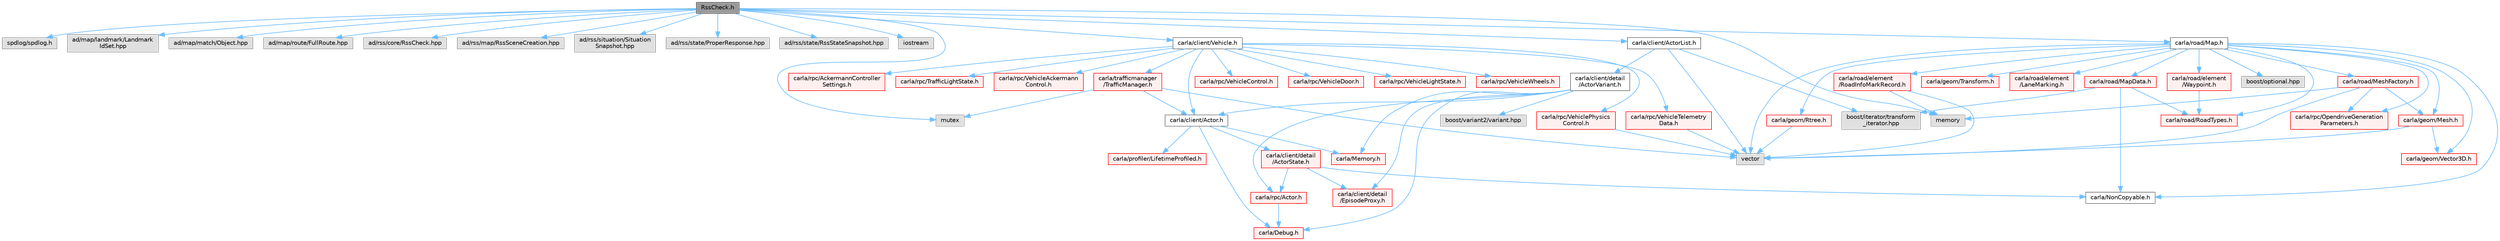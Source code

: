 digraph "RssCheck.h"
{
 // INTERACTIVE_SVG=YES
 // LATEX_PDF_SIZE
  bgcolor="transparent";
  edge [fontname=Helvetica,fontsize=10,labelfontname=Helvetica,labelfontsize=10];
  node [fontname=Helvetica,fontsize=10,shape=box,height=0.2,width=0.4];
  Node1 [id="Node000001",label="RssCheck.h",height=0.2,width=0.4,color="gray40", fillcolor="grey60", style="filled", fontcolor="black",tooltip=" "];
  Node1 -> Node2 [id="edge1_Node000001_Node000002",color="steelblue1",style="solid",tooltip=" "];
  Node2 [id="Node000002",label="spdlog/spdlog.h",height=0.2,width=0.4,color="grey60", fillcolor="#E0E0E0", style="filled",tooltip=" "];
  Node1 -> Node3 [id="edge2_Node000001_Node000003",color="steelblue1",style="solid",tooltip=" "];
  Node3 [id="Node000003",label="ad/map/landmark/Landmark\lIdSet.hpp",height=0.2,width=0.4,color="grey60", fillcolor="#E0E0E0", style="filled",tooltip=" "];
  Node1 -> Node4 [id="edge3_Node000001_Node000004",color="steelblue1",style="solid",tooltip=" "];
  Node4 [id="Node000004",label="ad/map/match/Object.hpp",height=0.2,width=0.4,color="grey60", fillcolor="#E0E0E0", style="filled",tooltip=" "];
  Node1 -> Node5 [id="edge4_Node000001_Node000005",color="steelblue1",style="solid",tooltip=" "];
  Node5 [id="Node000005",label="ad/map/route/FullRoute.hpp",height=0.2,width=0.4,color="grey60", fillcolor="#E0E0E0", style="filled",tooltip=" "];
  Node1 -> Node6 [id="edge5_Node000001_Node000006",color="steelblue1",style="solid",tooltip=" "];
  Node6 [id="Node000006",label="ad/rss/core/RssCheck.hpp",height=0.2,width=0.4,color="grey60", fillcolor="#E0E0E0", style="filled",tooltip=" "];
  Node1 -> Node7 [id="edge6_Node000001_Node000007",color="steelblue1",style="solid",tooltip=" "];
  Node7 [id="Node000007",label="ad/rss/map/RssSceneCreation.hpp",height=0.2,width=0.4,color="grey60", fillcolor="#E0E0E0", style="filled",tooltip=" "];
  Node1 -> Node8 [id="edge7_Node000001_Node000008",color="steelblue1",style="solid",tooltip=" "];
  Node8 [id="Node000008",label="ad/rss/situation/Situation\lSnapshot.hpp",height=0.2,width=0.4,color="grey60", fillcolor="#E0E0E0", style="filled",tooltip=" "];
  Node1 -> Node9 [id="edge8_Node000001_Node000009",color="steelblue1",style="solid",tooltip=" "];
  Node9 [id="Node000009",label="ad/rss/state/ProperResponse.hpp",height=0.2,width=0.4,color="grey60", fillcolor="#E0E0E0", style="filled",tooltip=" "];
  Node1 -> Node10 [id="edge9_Node000001_Node000010",color="steelblue1",style="solid",tooltip=" "];
  Node10 [id="Node000010",label="ad/rss/state/RssStateSnapshot.hpp",height=0.2,width=0.4,color="grey60", fillcolor="#E0E0E0", style="filled",tooltip=" "];
  Node1 -> Node11 [id="edge10_Node000001_Node000011",color="steelblue1",style="solid",tooltip=" "];
  Node11 [id="Node000011",label="iostream",height=0.2,width=0.4,color="grey60", fillcolor="#E0E0E0", style="filled",tooltip=" "];
  Node1 -> Node12 [id="edge11_Node000001_Node000012",color="steelblue1",style="solid",tooltip=" "];
  Node12 [id="Node000012",label="memory",height=0.2,width=0.4,color="grey60", fillcolor="#E0E0E0", style="filled",tooltip=" "];
  Node1 -> Node13 [id="edge12_Node000001_Node000013",color="steelblue1",style="solid",tooltip=" "];
  Node13 [id="Node000013",label="mutex",height=0.2,width=0.4,color="grey60", fillcolor="#E0E0E0", style="filled",tooltip=" "];
  Node1 -> Node14 [id="edge13_Node000001_Node000014",color="steelblue1",style="solid",tooltip=" "];
  Node14 [id="Node000014",label="carla/client/ActorList.h",height=0.2,width=0.4,color="grey40", fillcolor="white", style="filled",URL="$db/de8/ActorList_8h.html",tooltip=" "];
  Node14 -> Node15 [id="edge14_Node000014_Node000015",color="steelblue1",style="solid",tooltip=" "];
  Node15 [id="Node000015",label="carla/client/detail\l/ActorVariant.h",height=0.2,width=0.4,color="grey40", fillcolor="white", style="filled",URL="$d9/d0d/ActorVariant_8h.html",tooltip=" "];
  Node15 -> Node16 [id="edge15_Node000015_Node000016",color="steelblue1",style="solid",tooltip=" "];
  Node16 [id="Node000016",label="carla/Debug.h",height=0.2,width=0.4,color="red", fillcolor="#FFF0F0", style="filled",URL="$d4/deb/Debug_8h.html",tooltip=" "];
  Node15 -> Node20 [id="edge16_Node000015_Node000020",color="steelblue1",style="solid",tooltip=" "];
  Node20 [id="Node000020",label="carla/Memory.h",height=0.2,width=0.4,color="red", fillcolor="#FFF0F0", style="filled",URL="$de/d5c/Memory_8h.html",tooltip=" "];
  Node15 -> Node25 [id="edge17_Node000015_Node000025",color="steelblue1",style="solid",tooltip=" "];
  Node25 [id="Node000025",label="carla/client/Actor.h",height=0.2,width=0.4,color="grey40", fillcolor="white", style="filled",URL="$da/d48/client_2Actor_8h.html",tooltip=" "];
  Node25 -> Node16 [id="edge18_Node000025_Node000016",color="steelblue1",style="solid",tooltip=" "];
  Node25 -> Node20 [id="edge19_Node000025_Node000020",color="steelblue1",style="solid",tooltip=" "];
  Node25 -> Node26 [id="edge20_Node000025_Node000026",color="steelblue1",style="solid",tooltip=" "];
  Node26 [id="Node000026",label="carla/client/detail\l/ActorState.h",height=0.2,width=0.4,color="red", fillcolor="#FFF0F0", style="filled",URL="$d4/d22/client_2detail_2ActorState_8h.html",tooltip=" "];
  Node26 -> Node27 [id="edge21_Node000026_Node000027",color="steelblue1",style="solid",tooltip=" "];
  Node27 [id="Node000027",label="carla/NonCopyable.h",height=0.2,width=0.4,color="grey40", fillcolor="white", style="filled",URL="$d4/dd8/LibCarla_2source_2carla_2NonCopyable_8h.html",tooltip=" "];
  Node26 -> Node33 [id="edge22_Node000026_Node000033",color="steelblue1",style="solid",tooltip=" "];
  Node33 [id="Node000033",label="carla/client/detail\l/EpisodeProxy.h",height=0.2,width=0.4,color="red", fillcolor="#FFF0F0", style="filled",URL="$dc/dc2/EpisodeProxy_8h.html",tooltip=" "];
  Node26 -> Node137 [id="edge23_Node000026_Node000137",color="steelblue1",style="solid",tooltip=" "];
  Node137 [id="Node000137",label="carla/rpc/Actor.h",height=0.2,width=0.4,color="red", fillcolor="#FFF0F0", style="filled",URL="$d8/d73/rpc_2Actor_8h.html",tooltip=" "];
  Node137 -> Node16 [id="edge24_Node000137_Node000016",color="steelblue1",style="solid",tooltip=" "];
  Node25 -> Node184 [id="edge25_Node000025_Node000184",color="steelblue1",style="solid",tooltip=" "];
  Node184 [id="Node000184",label="carla/profiler/LifetimeProfiled.h",height=0.2,width=0.4,color="red", fillcolor="#FFF0F0", style="filled",URL="$d9/dc4/LifetimeProfiled_8h.html",tooltip=" "];
  Node15 -> Node33 [id="edge26_Node000015_Node000033",color="steelblue1",style="solid",tooltip=" "];
  Node15 -> Node137 [id="edge27_Node000015_Node000137",color="steelblue1",style="solid",tooltip=" "];
  Node15 -> Node104 [id="edge28_Node000015_Node000104",color="steelblue1",style="solid",tooltip=" "];
  Node104 [id="Node000104",label="boost/variant2/variant.hpp",height=0.2,width=0.4,color="grey60", fillcolor="#E0E0E0", style="filled",tooltip=" "];
  Node14 -> Node123 [id="edge29_Node000014_Node000123",color="steelblue1",style="solid",tooltip=" "];
  Node123 [id="Node000123",label="boost/iterator/transform\l_iterator.hpp",height=0.2,width=0.4,color="grey60", fillcolor="#E0E0E0", style="filled",tooltip=" "];
  Node14 -> Node77 [id="edge30_Node000014_Node000077",color="steelblue1",style="solid",tooltip=" "];
  Node77 [id="Node000077",label="vector",height=0.2,width=0.4,color="grey60", fillcolor="#E0E0E0", style="filled",tooltip=" "];
  Node1 -> Node185 [id="edge31_Node000001_Node000185",color="steelblue1",style="solid",tooltip=" "];
  Node185 [id="Node000185",label="carla/client/Vehicle.h",height=0.2,width=0.4,color="grey40", fillcolor="white", style="filled",URL="$d9/d18/Vehicle_8h.html",tooltip=" "];
  Node185 -> Node25 [id="edge32_Node000185_Node000025",color="steelblue1",style="solid",tooltip=" "];
  Node185 -> Node186 [id="edge33_Node000185_Node000186",color="steelblue1",style="solid",tooltip=" "];
  Node186 [id="Node000186",label="carla/rpc/AckermannController\lSettings.h",height=0.2,width=0.4,color="red", fillcolor="#FFF0F0", style="filled",URL="$d0/d10/LibCarla_2source_2carla_2rpc_2AckermannControllerSettings_8h.html",tooltip=" "];
  Node185 -> Node114 [id="edge34_Node000185_Node000114",color="steelblue1",style="solid",tooltip=" "];
  Node114 [id="Node000114",label="carla/rpc/TrafficLightState.h",height=0.2,width=0.4,color="red", fillcolor="#FFF0F0", style="filled",URL="$d1/d16/LibCarla_2source_2carla_2rpc_2TrafficLightState_8h.html",tooltip=" "];
  Node185 -> Node189 [id="edge35_Node000185_Node000189",color="steelblue1",style="solid",tooltip=" "];
  Node189 [id="Node000189",label="carla/rpc/VehicleAckermann\lControl.h",height=0.2,width=0.4,color="red", fillcolor="#FFF0F0", style="filled",URL="$dc/def/LibCarla_2source_2carla_2rpc_2VehicleAckermannControl_8h.html",tooltip=" "];
  Node185 -> Node115 [id="edge36_Node000185_Node000115",color="steelblue1",style="solid",tooltip=" "];
  Node115 [id="Node000115",label="carla/rpc/VehicleControl.h",height=0.2,width=0.4,color="red", fillcolor="#FFF0F0", style="filled",URL="$dd/d28/LibCarla_2source_2carla_2rpc_2VehicleControl_8h.html",tooltip=" "];
  Node185 -> Node192 [id="edge37_Node000185_Node000192",color="steelblue1",style="solid",tooltip=" "];
  Node192 [id="Node000192",label="carla/rpc/VehicleDoor.h",height=0.2,width=0.4,color="red", fillcolor="#FFF0F0", style="filled",URL="$da/dc3/VehicleDoor_8h.html",tooltip=" "];
  Node185 -> Node177 [id="edge38_Node000185_Node000177",color="steelblue1",style="solid",tooltip=" "];
  Node177 [id="Node000177",label="carla/rpc/VehicleLightState.h",height=0.2,width=0.4,color="red", fillcolor="#FFF0F0", style="filled",URL="$d8/d64/LibCarla_2source_2carla_2rpc_2VehicleLightState_8h.html",tooltip=" "];
  Node185 -> Node166 [id="edge39_Node000185_Node000166",color="steelblue1",style="solid",tooltip=" "];
  Node166 [id="Node000166",label="carla/rpc/VehiclePhysics\lControl.h",height=0.2,width=0.4,color="red", fillcolor="#FFF0F0", style="filled",URL="$d1/d8e/LibCarla_2source_2carla_2rpc_2VehiclePhysicsControl_8h.html",tooltip=" "];
  Node166 -> Node77 [id="edge40_Node000166_Node000077",color="steelblue1",style="solid",tooltip=" "];
  Node185 -> Node193 [id="edge41_Node000185_Node000193",color="steelblue1",style="solid",tooltip=" "];
  Node193 [id="Node000193",label="carla/rpc/VehicleTelemetry\lData.h",height=0.2,width=0.4,color="red", fillcolor="#FFF0F0", style="filled",URL="$d3/d90/LibCarla_2source_2carla_2rpc_2VehicleTelemetryData_8h.html",tooltip=" "];
  Node193 -> Node77 [id="edge42_Node000193_Node000077",color="steelblue1",style="solid",tooltip=" "];
  Node185 -> Node195 [id="edge43_Node000185_Node000195",color="steelblue1",style="solid",tooltip=" "];
  Node195 [id="Node000195",label="carla/rpc/VehicleWheels.h",height=0.2,width=0.4,color="red", fillcolor="#FFF0F0", style="filled",URL="$d2/d02/VehicleWheels_8h.html",tooltip=" "];
  Node185 -> Node196 [id="edge44_Node000185_Node000196",color="steelblue1",style="solid",tooltip=" "];
  Node196 [id="Node000196",label="carla/trafficmanager\l/TrafficManager.h",height=0.2,width=0.4,color="red", fillcolor="#FFF0F0", style="filled",URL="$da/dfd/TrafficManager_8h.html",tooltip=" "];
  Node196 -> Node13 [id="edge45_Node000196_Node000013",color="steelblue1",style="solid",tooltip=" "];
  Node196 -> Node77 [id="edge46_Node000196_Node000077",color="steelblue1",style="solid",tooltip=" "];
  Node196 -> Node25 [id="edge47_Node000196_Node000025",color="steelblue1",style="solid",tooltip=" "];
  Node1 -> Node202 [id="edge48_Node000001_Node000202",color="steelblue1",style="solid",tooltip=" "];
  Node202 [id="Node000202",label="carla/road/Map.h",height=0.2,width=0.4,color="grey40", fillcolor="white", style="filled",URL="$df/d64/road_2Map_8h.html",tooltip=" "];
  Node202 -> Node83 [id="edge49_Node000202_Node000083",color="steelblue1",style="solid",tooltip=" "];
  Node83 [id="Node000083",label="carla/geom/Mesh.h",height=0.2,width=0.4,color="red", fillcolor="#FFF0F0", style="filled",URL="$d9/d31/Mesh_8h.html",tooltip=" "];
  Node83 -> Node77 [id="edge50_Node000083_Node000077",color="steelblue1",style="solid",tooltip=" "];
  Node83 -> Node47 [id="edge51_Node000083_Node000047",color="steelblue1",style="solid",tooltip=" "];
  Node47 [id="Node000047",label="carla/geom/Vector3D.h",height=0.2,width=0.4,color="red", fillcolor="#FFF0F0", style="filled",URL="$de/d70/geom_2Vector3D_8h.html",tooltip=" "];
  Node202 -> Node203 [id="edge52_Node000202_Node000203",color="steelblue1",style="solid",tooltip=" "];
  Node203 [id="Node000203",label="carla/geom/Rtree.h",height=0.2,width=0.4,color="red", fillcolor="#FFF0F0", style="filled",URL="$d5/d30/Rtree_8h.html",tooltip=" "];
  Node203 -> Node77 [id="edge53_Node000203_Node000077",color="steelblue1",style="solid",tooltip=" "];
  Node202 -> Node45 [id="edge54_Node000202_Node000045",color="steelblue1",style="solid",tooltip=" "];
  Node45 [id="Node000045",label="carla/geom/Transform.h",height=0.2,width=0.4,color="red", fillcolor="#FFF0F0", style="filled",URL="$de/d17/geom_2Transform_8h.html",tooltip=" "];
  Node202 -> Node27 [id="edge55_Node000202_Node000027",color="steelblue1",style="solid",tooltip=" "];
  Node202 -> Node71 [id="edge56_Node000202_Node000071",color="steelblue1",style="solid",tooltip=" "];
  Node71 [id="Node000071",label="carla/road/element\l/LaneMarking.h",height=0.2,width=0.4,color="red", fillcolor="#FFF0F0", style="filled",URL="$d5/d4c/LaneMarking_8h.html",tooltip=" "];
  Node202 -> Node73 [id="edge57_Node000202_Node000073",color="steelblue1",style="solid",tooltip=" "];
  Node73 [id="Node000073",label="carla/road/element\l/RoadInfoMarkRecord.h",height=0.2,width=0.4,color="red", fillcolor="#FFF0F0", style="filled",URL="$dd/d32/RoadInfoMarkRecord_8h.html",tooltip=" "];
  Node73 -> Node77 [id="edge58_Node000073_Node000077",color="steelblue1",style="solid",tooltip=" "];
  Node73 -> Node12 [id="edge59_Node000073_Node000012",color="steelblue1",style="solid",tooltip=" "];
  Node202 -> Node79 [id="edge60_Node000202_Node000079",color="steelblue1",style="solid",tooltip=" "];
  Node79 [id="Node000079",label="carla/road/element\l/Waypoint.h",height=0.2,width=0.4,color="red", fillcolor="#FFF0F0", style="filled",URL="$d3/dbb/road_2element_2Waypoint_8h.html",tooltip=" "];
  Node79 -> Node80 [id="edge61_Node000079_Node000080",color="steelblue1",style="solid",tooltip=" "];
  Node80 [id="Node000080",label="carla/road/RoadTypes.h",height=0.2,width=0.4,color="red", fillcolor="#FFF0F0", style="filled",URL="$d6/dbb/RoadTypes_8h.html",tooltip=" "];
  Node202 -> Node207 [id="edge62_Node000202_Node000207",color="steelblue1",style="solid",tooltip=" "];
  Node207 [id="Node000207",label="carla/road/MapData.h",height=0.2,width=0.4,color="red", fillcolor="#FFF0F0", style="filled",URL="$d5/db7/MapData_8h.html",tooltip=" "];
  Node207 -> Node27 [id="edge63_Node000207_Node000027",color="steelblue1",style="solid",tooltip=" "];
  Node207 -> Node80 [id="edge64_Node000207_Node000080",color="steelblue1",style="solid",tooltip=" "];
  Node207 -> Node123 [id="edge65_Node000207_Node000123",color="steelblue1",style="solid",tooltip=" "];
  Node202 -> Node80 [id="edge66_Node000202_Node000080",color="steelblue1",style="solid",tooltip=" "];
  Node202 -> Node216 [id="edge67_Node000202_Node000216",color="steelblue1",style="solid",tooltip=" "];
  Node216 [id="Node000216",label="carla/road/MeshFactory.h",height=0.2,width=0.4,color="red", fillcolor="#FFF0F0", style="filled",URL="$d9/d87/MeshFactory_8h.html",tooltip=" "];
  Node216 -> Node12 [id="edge68_Node000216_Node000012",color="steelblue1",style="solid",tooltip=" "];
  Node216 -> Node77 [id="edge69_Node000216_Node000077",color="steelblue1",style="solid",tooltip=" "];
  Node216 -> Node83 [id="edge70_Node000216_Node000083",color="steelblue1",style="solid",tooltip=" "];
  Node216 -> Node217 [id="edge71_Node000216_Node000217",color="steelblue1",style="solid",tooltip=" "];
  Node217 [id="Node000217",label="carla/rpc/OpendriveGeneration\lParameters.h",height=0.2,width=0.4,color="red", fillcolor="#FFF0F0", style="filled",URL="$d9/d3b/OpendriveGenerationParameters_8h.html",tooltip=" "];
  Node202 -> Node47 [id="edge72_Node000202_Node000047",color="steelblue1",style="solid",tooltip=" "];
  Node202 -> Node217 [id="edge73_Node000202_Node000217",color="steelblue1",style="solid",tooltip=" "];
  Node202 -> Node93 [id="edge74_Node000202_Node000093",color="steelblue1",style="solid",tooltip=" "];
  Node93 [id="Node000093",label="boost/optional.hpp",height=0.2,width=0.4,color="grey60", fillcolor="#E0E0E0", style="filled",tooltip=" "];
  Node202 -> Node77 [id="edge75_Node000202_Node000077",color="steelblue1",style="solid",tooltip=" "];
}
